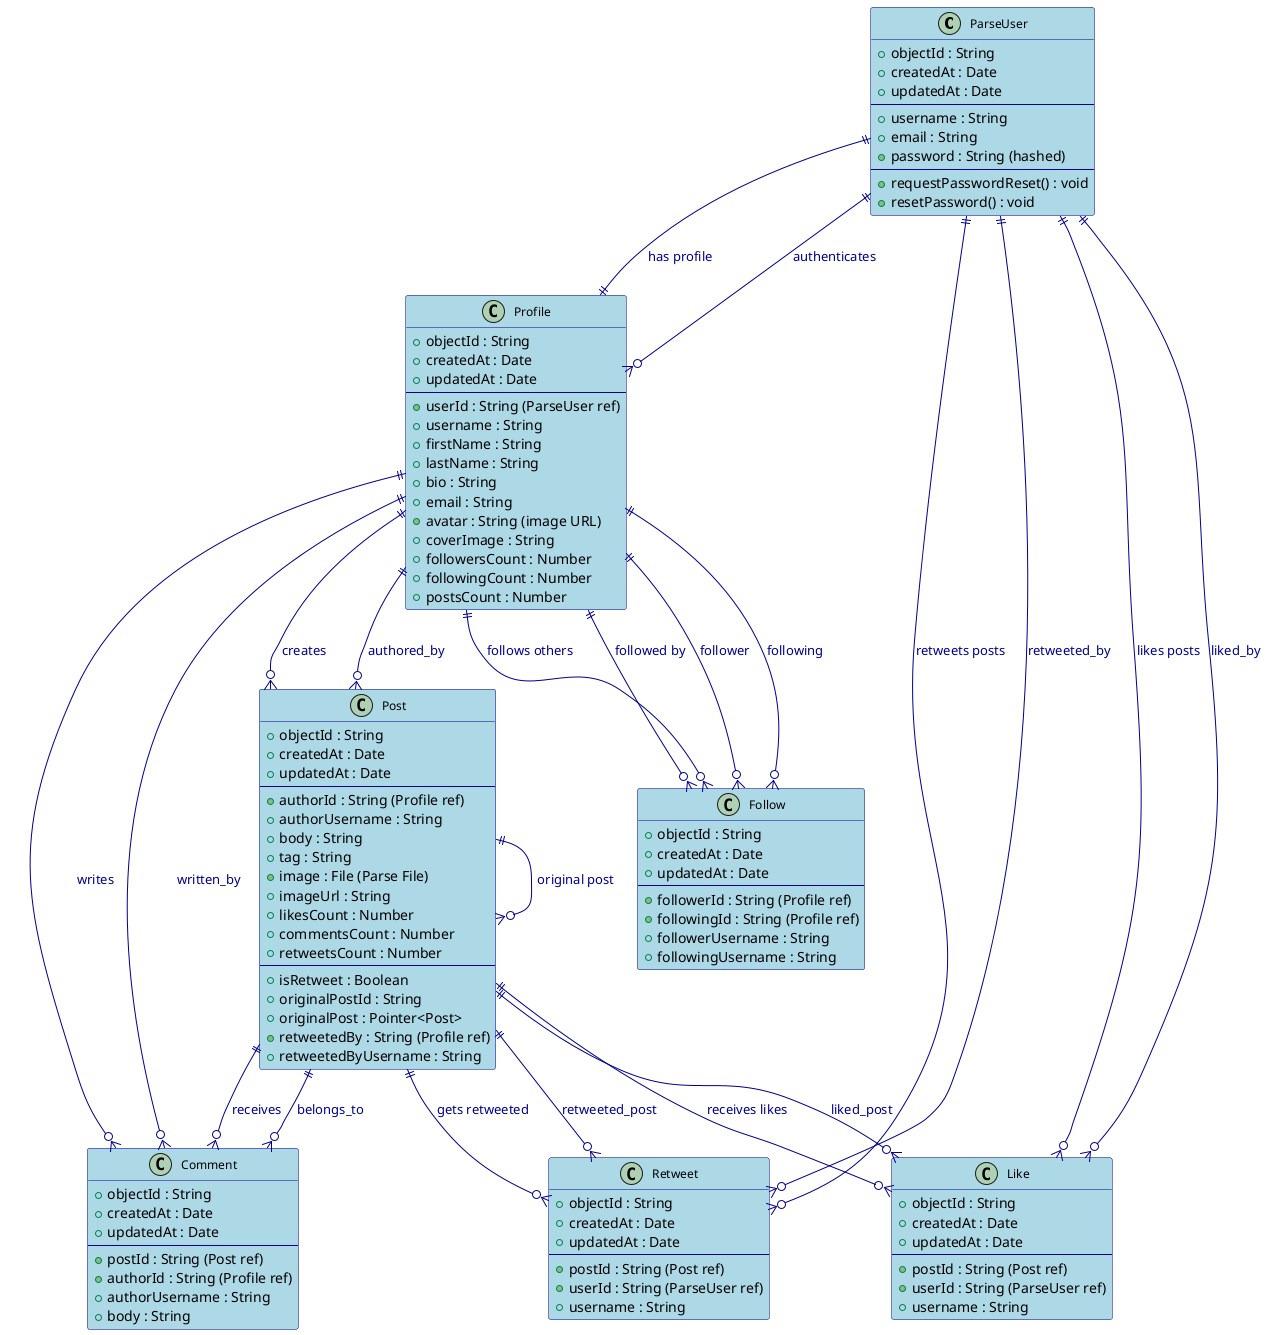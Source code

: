 @startuml PostStreamFeature6Database
!define RECTANGLE class

skinparam class {
    BackgroundColor LightBlue
    BorderColor DarkBlue
    FontColor Black
    FontSize 12
}

skinparam arrow {
    Color DarkBlue
    FontColor DarkBlue
}

' Parse Authentication System
class ParseUser {
    +objectId : String
    +createdAt : Date
    +updatedAt : Date
    --
    +username : String
    +email : String
    +password : String (hashed)
    --
    +requestPasswordReset() : void
    +resetPassword() : void
}

' User Profile System
class Profile {
    +objectId : String
    +createdAt : Date
    +updatedAt : Date
    --
    +userId : String (ParseUser ref)
    +username : String
    +firstName : String
    +lastName : String
    +bio : String
    +email : String
    +avatar : String (image URL)
    +coverImage : String
    +followersCount : Number
    +followingCount : Number
    +postsCount : Number
}

' Enhanced Post System
class Post {
    +objectId : String
    +createdAt : Date
    +updatedAt : Date
    --
    +authorId : String (Profile ref)
    +authorUsername : String
    +body : String
    +tag : String
    +image : File (Parse File)
    +imageUrl : String
    +likesCount : Number
    +commentsCount : Number
    +retweetsCount : Number
    --
    ' Retweet fields
    +isRetweet : Boolean
    +originalPostId : String
    +originalPost : Pointer<Post>
    +retweetedBy : String (Profile ref)
    +retweetedByUsername : String
}

' Comment System
class Comment {
    +objectId : String
    +createdAt : Date
    +updatedAt : Date
    --
    +postId : String (Post ref)
    +authorId : String (Profile ref)
    +authorUsername : String
    +body : String
}

' Like System
class Like {
    +objectId : String
    +createdAt : Date
    +updatedAt : Date
    --
    +postId : String (Post ref)
    +userId : String (ParseUser ref)
    +username : String
}

' Retweet System
class Retweet {
    +objectId : String
    +createdAt : Date
    +updatedAt : Date
    --
    +postId : String (Post ref)
    +userId : String (ParseUser ref)
    +username : String
}

' Follow System
class Follow {
    +objectId : String
    +createdAt : Date
    +updatedAt : Date
    --
    +followerId : String (Profile ref)
    +followingId : String (Profile ref)
    +followerUsername : String
    +followingUsername : String
}

' Core Relationships
ParseUser ||--|| Profile : "has profile"
Profile ||--o{ Post : "creates"
Profile ||--o{ Comment : "writes"
Post ||--o{ Comment : "receives"

' Interaction Relationships
ParseUser ||--o{ Like : "likes posts"
Post ||--o{ Like : "receives likes"

ParseUser ||--o{ Retweet : "retweets posts"
Post ||--o{ Retweet : "gets retweeted"

' Retweet Post Relationships
Post ||--o{ Post : "original post"

' Follow Relationships  
Profile ||--o{ Follow : "follows others"
Profile ||--o{ Follow : "followed by"

' Relationship labels with cardinalities
Profile }o--|| ParseUser : authenticates
Post }o--|| Profile : authored_by
Comment }o--|| Profile : written_by
Comment }o--|| Post : belongs_to
Like }o--|| ParseUser : liked_by
Like }o--|| Post : liked_post
Retweet }o--|| ParseUser : retweeted_by
Retweet }o--|| Post : retweeted_post
Follow }o--|| Profile : follower
Follow }o--|| Profile : following

@enduml
